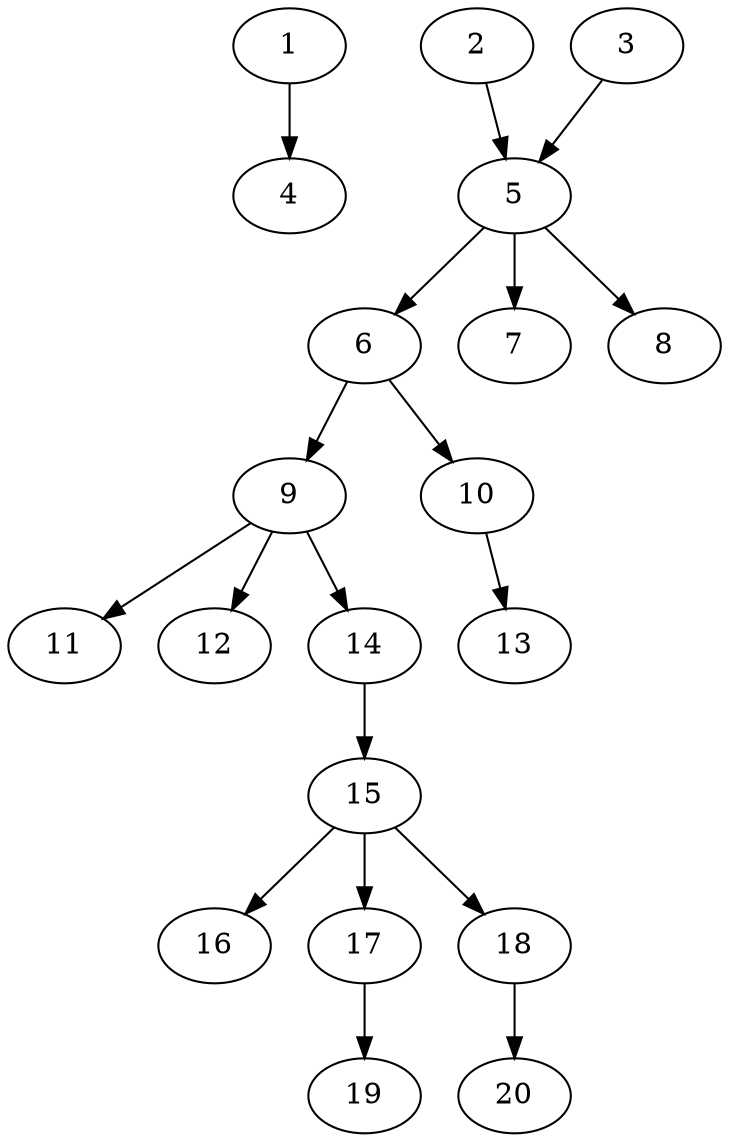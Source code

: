 // DAG automatically generated by daggen at Sat Jul 27 15:34:46 2019
// ./daggen --dot -n 20 --ccr 0.5 --fat 0.4 --regular 0.5 --density 0.4 --mindata 5242880 --maxdata 52428800 
digraph G {
  1 [size="74788864", alpha="0.12", expect_size="37394432"] 
  1 -> 4 [size ="37394432"]
  2 [size="15128576", alpha="0.16", expect_size="7564288"] 
  2 -> 5 [size ="7564288"]
  3 [size="79314944", alpha="0.09", expect_size="39657472"] 
  3 -> 5 [size ="39657472"]
  4 [size="11137024", alpha="0.00", expect_size="5568512"] 
  5 [size="12869632", alpha="0.16", expect_size="6434816"] 
  5 -> 6 [size ="6434816"]
  5 -> 7 [size ="6434816"]
  5 -> 8 [size ="6434816"]
  6 [size="66109440", alpha="0.12", expect_size="33054720"] 
  6 -> 9 [size ="33054720"]
  6 -> 10 [size ="33054720"]
  7 [size="35905536", alpha="0.12", expect_size="17952768"] 
  8 [size="86341632", alpha="0.08", expect_size="43170816"] 
  9 [size="29716480", alpha="0.15", expect_size="14858240"] 
  9 -> 11 [size ="14858240"]
  9 -> 12 [size ="14858240"]
  9 -> 14 [size ="14858240"]
  10 [size="14133248", alpha="0.07", expect_size="7066624"] 
  10 -> 13 [size ="7066624"]
  11 [size="39792640", alpha="0.10", expect_size="19896320"] 
  12 [size="97765376", alpha="0.16", expect_size="48882688"] 
  13 [size="80107520", alpha="0.10", expect_size="40053760"] 
  14 [size="26580992", alpha="0.15", expect_size="13290496"] 
  14 -> 15 [size ="13290496"]
  15 [size="27705344", alpha="0.07", expect_size="13852672"] 
  15 -> 16 [size ="13852672"]
  15 -> 17 [size ="13852672"]
  15 -> 18 [size ="13852672"]
  16 [size="103432192", alpha="0.15", expect_size="51716096"] 
  17 [size="66664448", alpha="0.09", expect_size="33332224"] 
  17 -> 19 [size ="33332224"]
  18 [size="28418048", alpha="0.11", expect_size="14209024"] 
  18 -> 20 [size ="14209024"]
  19 [size="64337920", alpha="0.09", expect_size="32168960"] 
  20 [size="40523776", alpha="0.10", expect_size="20261888"] 
}
